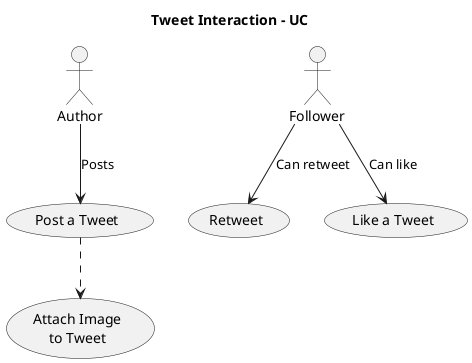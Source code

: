 @startuml "tweet_interaction_uc"

title "Tweet Interaction - UC"

usecase "Post a Tweet" as Post
usecase "Attach Image\nto Tweet" as Attach
usecase "Retweet" as Retweet
usecase "Like a Tweet" as Like

Author --> Post : Posts
Post ..> Attach

Follower --> Retweet : Can retweet
Follower --> Like : Can like

@enduml
